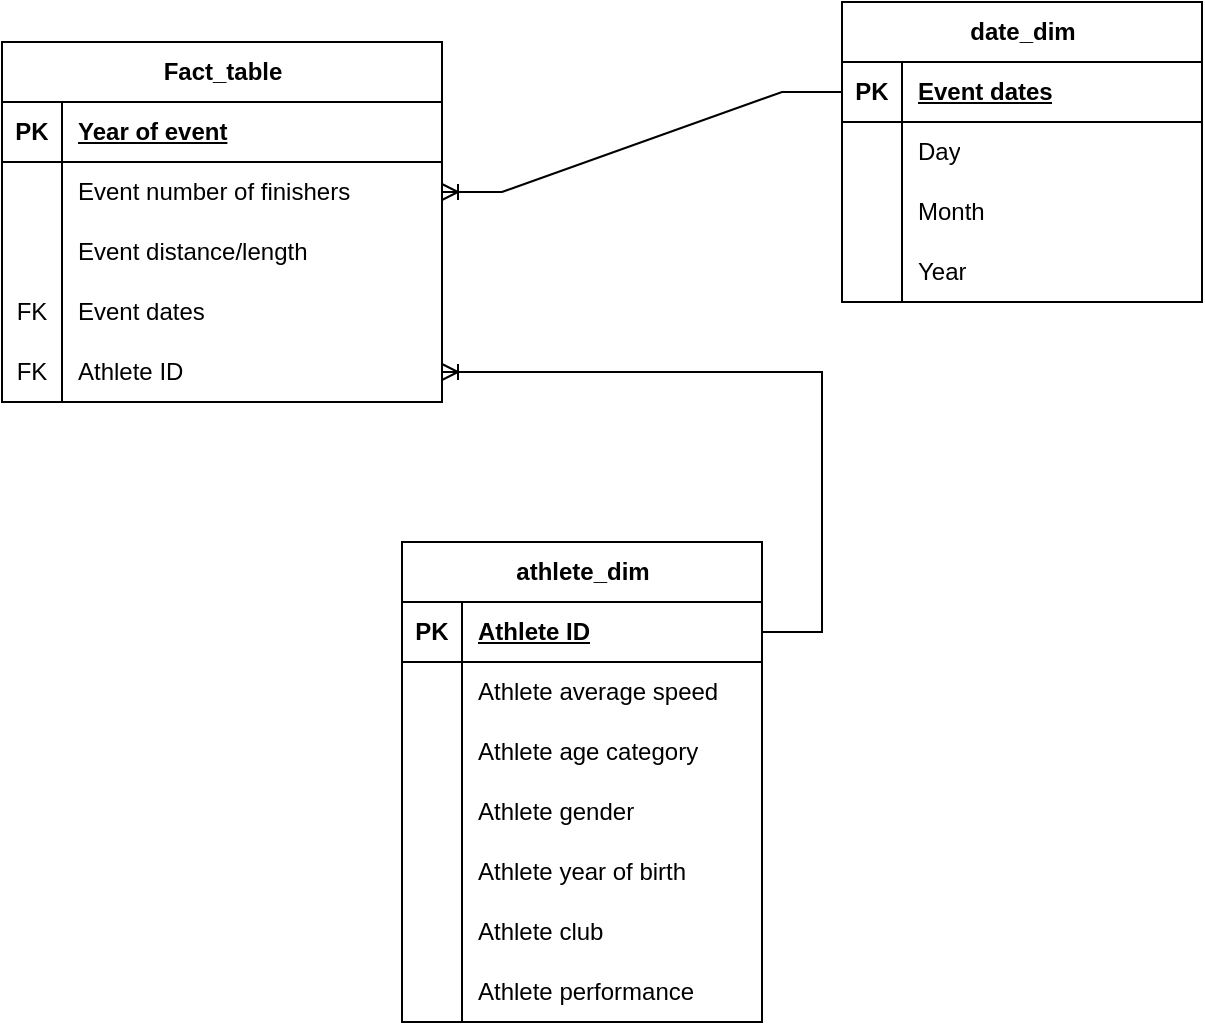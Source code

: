 <mxfile version="24.5.1" type="github">
  <diagram id="R2lEEEUBdFMjLlhIrx00" name="Page-1">
    <mxGraphModel dx="1674" dy="784" grid="1" gridSize="10" guides="1" tooltips="1" connect="1" arrows="1" fold="1" page="1" pageScale="1" pageWidth="850" pageHeight="1100" math="0" shadow="0" extFonts="Permanent Marker^https://fonts.googleapis.com/css?family=Permanent+Marker">
      <root>
        <mxCell id="0" />
        <mxCell id="1" parent="0" />
        <mxCell id="h6PJKwzIej8ZUq7lIwA2-9" value="Fact_table" style="shape=table;startSize=30;container=1;collapsible=1;childLayout=tableLayout;fixedRows=1;rowLines=0;fontStyle=1;align=center;resizeLast=1;html=1;" vertex="1" parent="1">
          <mxGeometry x="170" y="300" width="220" height="180" as="geometry" />
        </mxCell>
        <mxCell id="h6PJKwzIej8ZUq7lIwA2-10" value="" style="shape=tableRow;horizontal=0;startSize=0;swimlaneHead=0;swimlaneBody=0;fillColor=none;collapsible=0;dropTarget=0;points=[[0,0.5],[1,0.5]];portConstraint=eastwest;top=0;left=0;right=0;bottom=1;" vertex="1" parent="h6PJKwzIej8ZUq7lIwA2-9">
          <mxGeometry y="30" width="220" height="30" as="geometry" />
        </mxCell>
        <mxCell id="h6PJKwzIej8ZUq7lIwA2-11" value="PK" style="shape=partialRectangle;connectable=0;fillColor=none;top=0;left=0;bottom=0;right=0;fontStyle=1;overflow=hidden;whiteSpace=wrap;html=1;" vertex="1" parent="h6PJKwzIej8ZUq7lIwA2-10">
          <mxGeometry width="30" height="30" as="geometry">
            <mxRectangle width="30" height="30" as="alternateBounds" />
          </mxGeometry>
        </mxCell>
        <mxCell id="h6PJKwzIej8ZUq7lIwA2-12" value="Year of event" style="shape=partialRectangle;connectable=0;fillColor=none;top=0;left=0;bottom=0;right=0;align=left;spacingLeft=6;fontStyle=5;overflow=hidden;whiteSpace=wrap;html=1;" vertex="1" parent="h6PJKwzIej8ZUq7lIwA2-10">
          <mxGeometry x="30" width="190" height="30" as="geometry">
            <mxRectangle width="190" height="30" as="alternateBounds" />
          </mxGeometry>
        </mxCell>
        <mxCell id="h6PJKwzIej8ZUq7lIwA2-13" value="" style="shape=tableRow;horizontal=0;startSize=0;swimlaneHead=0;swimlaneBody=0;fillColor=none;collapsible=0;dropTarget=0;points=[[0,0.5],[1,0.5]];portConstraint=eastwest;top=0;left=0;right=0;bottom=0;" vertex="1" parent="h6PJKwzIej8ZUq7lIwA2-9">
          <mxGeometry y="60" width="220" height="30" as="geometry" />
        </mxCell>
        <mxCell id="h6PJKwzIej8ZUq7lIwA2-14" value="" style="shape=partialRectangle;connectable=0;fillColor=none;top=0;left=0;bottom=0;right=0;editable=1;overflow=hidden;whiteSpace=wrap;html=1;" vertex="1" parent="h6PJKwzIej8ZUq7lIwA2-13">
          <mxGeometry width="30" height="30" as="geometry">
            <mxRectangle width="30" height="30" as="alternateBounds" />
          </mxGeometry>
        </mxCell>
        <mxCell id="h6PJKwzIej8ZUq7lIwA2-15" value="Event number of finishers" style="shape=partialRectangle;connectable=0;fillColor=none;top=0;left=0;bottom=0;right=0;align=left;spacingLeft=6;overflow=hidden;whiteSpace=wrap;html=1;" vertex="1" parent="h6PJKwzIej8ZUq7lIwA2-13">
          <mxGeometry x="30" width="190" height="30" as="geometry">
            <mxRectangle width="190" height="30" as="alternateBounds" />
          </mxGeometry>
        </mxCell>
        <mxCell id="h6PJKwzIej8ZUq7lIwA2-16" value="" style="shape=tableRow;horizontal=0;startSize=0;swimlaneHead=0;swimlaneBody=0;fillColor=none;collapsible=0;dropTarget=0;points=[[0,0.5],[1,0.5]];portConstraint=eastwest;top=0;left=0;right=0;bottom=0;" vertex="1" parent="h6PJKwzIej8ZUq7lIwA2-9">
          <mxGeometry y="90" width="220" height="30" as="geometry" />
        </mxCell>
        <mxCell id="h6PJKwzIej8ZUq7lIwA2-17" value="" style="shape=partialRectangle;connectable=0;fillColor=none;top=0;left=0;bottom=0;right=0;editable=1;overflow=hidden;whiteSpace=wrap;html=1;" vertex="1" parent="h6PJKwzIej8ZUq7lIwA2-16">
          <mxGeometry width="30" height="30" as="geometry">
            <mxRectangle width="30" height="30" as="alternateBounds" />
          </mxGeometry>
        </mxCell>
        <mxCell id="h6PJKwzIej8ZUq7lIwA2-18" value="Event distance/length" style="shape=partialRectangle;connectable=0;fillColor=none;top=0;left=0;bottom=0;right=0;align=left;spacingLeft=6;overflow=hidden;whiteSpace=wrap;html=1;" vertex="1" parent="h6PJKwzIej8ZUq7lIwA2-16">
          <mxGeometry x="30" width="190" height="30" as="geometry">
            <mxRectangle width="190" height="30" as="alternateBounds" />
          </mxGeometry>
        </mxCell>
        <mxCell id="h6PJKwzIej8ZUq7lIwA2-19" value="" style="shape=tableRow;horizontal=0;startSize=0;swimlaneHead=0;swimlaneBody=0;fillColor=none;collapsible=0;dropTarget=0;points=[[0,0.5],[1,0.5]];portConstraint=eastwest;top=0;left=0;right=0;bottom=0;" vertex="1" parent="h6PJKwzIej8ZUq7lIwA2-9">
          <mxGeometry y="120" width="220" height="30" as="geometry" />
        </mxCell>
        <mxCell id="h6PJKwzIej8ZUq7lIwA2-20" value="FK" style="shape=partialRectangle;connectable=0;fillColor=none;top=0;left=0;bottom=0;right=0;editable=1;overflow=hidden;whiteSpace=wrap;html=1;" vertex="1" parent="h6PJKwzIej8ZUq7lIwA2-19">
          <mxGeometry width="30" height="30" as="geometry">
            <mxRectangle width="30" height="30" as="alternateBounds" />
          </mxGeometry>
        </mxCell>
        <mxCell id="h6PJKwzIej8ZUq7lIwA2-21" value="Event dates" style="shape=partialRectangle;connectable=0;fillColor=none;top=0;left=0;bottom=0;right=0;align=left;spacingLeft=6;overflow=hidden;whiteSpace=wrap;html=1;" vertex="1" parent="h6PJKwzIej8ZUq7lIwA2-19">
          <mxGeometry x="30" width="190" height="30" as="geometry">
            <mxRectangle width="190" height="30" as="alternateBounds" />
          </mxGeometry>
        </mxCell>
        <mxCell id="h6PJKwzIej8ZUq7lIwA2-40" style="shape=tableRow;horizontal=0;startSize=0;swimlaneHead=0;swimlaneBody=0;fillColor=none;collapsible=0;dropTarget=0;points=[[0,0.5],[1,0.5]];portConstraint=eastwest;top=0;left=0;right=0;bottom=0;" vertex="1" parent="h6PJKwzIej8ZUq7lIwA2-9">
          <mxGeometry y="150" width="220" height="30" as="geometry" />
        </mxCell>
        <mxCell id="h6PJKwzIej8ZUq7lIwA2-41" value="FK" style="shape=partialRectangle;connectable=0;fillColor=none;top=0;left=0;bottom=0;right=0;editable=1;overflow=hidden;whiteSpace=wrap;html=1;" vertex="1" parent="h6PJKwzIej8ZUq7lIwA2-40">
          <mxGeometry width="30" height="30" as="geometry">
            <mxRectangle width="30" height="30" as="alternateBounds" />
          </mxGeometry>
        </mxCell>
        <mxCell id="h6PJKwzIej8ZUq7lIwA2-42" value="Athlete ID" style="shape=partialRectangle;connectable=0;fillColor=none;top=0;left=0;bottom=0;right=0;align=left;spacingLeft=6;overflow=hidden;whiteSpace=wrap;html=1;" vertex="1" parent="h6PJKwzIej8ZUq7lIwA2-40">
          <mxGeometry x="30" width="190" height="30" as="geometry">
            <mxRectangle width="190" height="30" as="alternateBounds" />
          </mxGeometry>
        </mxCell>
        <mxCell id="h6PJKwzIej8ZUq7lIwA2-48" value="athlete_dim" style="shape=table;startSize=30;container=1;collapsible=1;childLayout=tableLayout;fixedRows=1;rowLines=0;fontStyle=1;align=center;resizeLast=1;html=1;" vertex="1" parent="1">
          <mxGeometry x="370" y="550" width="180" height="240" as="geometry" />
        </mxCell>
        <mxCell id="h6PJKwzIej8ZUq7lIwA2-49" value="" style="shape=tableRow;horizontal=0;startSize=0;swimlaneHead=0;swimlaneBody=0;fillColor=none;collapsible=0;dropTarget=0;points=[[0,0.5],[1,0.5]];portConstraint=eastwest;top=0;left=0;right=0;bottom=1;" vertex="1" parent="h6PJKwzIej8ZUq7lIwA2-48">
          <mxGeometry y="30" width="180" height="30" as="geometry" />
        </mxCell>
        <mxCell id="h6PJKwzIej8ZUq7lIwA2-50" value="PK" style="shape=partialRectangle;connectable=0;fillColor=none;top=0;left=0;bottom=0;right=0;fontStyle=1;overflow=hidden;whiteSpace=wrap;html=1;" vertex="1" parent="h6PJKwzIej8ZUq7lIwA2-49">
          <mxGeometry width="30" height="30" as="geometry">
            <mxRectangle width="30" height="30" as="alternateBounds" />
          </mxGeometry>
        </mxCell>
        <mxCell id="h6PJKwzIej8ZUq7lIwA2-51" value="Athlete ID" style="shape=partialRectangle;connectable=0;fillColor=none;top=0;left=0;bottom=0;right=0;align=left;spacingLeft=6;fontStyle=5;overflow=hidden;whiteSpace=wrap;html=1;" vertex="1" parent="h6PJKwzIej8ZUq7lIwA2-49">
          <mxGeometry x="30" width="150" height="30" as="geometry">
            <mxRectangle width="150" height="30" as="alternateBounds" />
          </mxGeometry>
        </mxCell>
        <mxCell id="h6PJKwzIej8ZUq7lIwA2-52" value="" style="shape=tableRow;horizontal=0;startSize=0;swimlaneHead=0;swimlaneBody=0;fillColor=none;collapsible=0;dropTarget=0;points=[[0,0.5],[1,0.5]];portConstraint=eastwest;top=0;left=0;right=0;bottom=0;" vertex="1" parent="h6PJKwzIej8ZUq7lIwA2-48">
          <mxGeometry y="60" width="180" height="30" as="geometry" />
        </mxCell>
        <mxCell id="h6PJKwzIej8ZUq7lIwA2-53" value="" style="shape=partialRectangle;connectable=0;fillColor=none;top=0;left=0;bottom=0;right=0;editable=1;overflow=hidden;whiteSpace=wrap;html=1;" vertex="1" parent="h6PJKwzIej8ZUq7lIwA2-52">
          <mxGeometry width="30" height="30" as="geometry">
            <mxRectangle width="30" height="30" as="alternateBounds" />
          </mxGeometry>
        </mxCell>
        <mxCell id="h6PJKwzIej8ZUq7lIwA2-54" value="Athlete average speed" style="shape=partialRectangle;connectable=0;fillColor=none;top=0;left=0;bottom=0;right=0;align=left;spacingLeft=6;overflow=hidden;whiteSpace=wrap;html=1;" vertex="1" parent="h6PJKwzIej8ZUq7lIwA2-52">
          <mxGeometry x="30" width="150" height="30" as="geometry">
            <mxRectangle width="150" height="30" as="alternateBounds" />
          </mxGeometry>
        </mxCell>
        <mxCell id="h6PJKwzIej8ZUq7lIwA2-55" value="" style="shape=tableRow;horizontal=0;startSize=0;swimlaneHead=0;swimlaneBody=0;fillColor=none;collapsible=0;dropTarget=0;points=[[0,0.5],[1,0.5]];portConstraint=eastwest;top=0;left=0;right=0;bottom=0;" vertex="1" parent="h6PJKwzIej8ZUq7lIwA2-48">
          <mxGeometry y="90" width="180" height="30" as="geometry" />
        </mxCell>
        <mxCell id="h6PJKwzIej8ZUq7lIwA2-56" value="" style="shape=partialRectangle;connectable=0;fillColor=none;top=0;left=0;bottom=0;right=0;editable=1;overflow=hidden;whiteSpace=wrap;html=1;" vertex="1" parent="h6PJKwzIej8ZUq7lIwA2-55">
          <mxGeometry width="30" height="30" as="geometry">
            <mxRectangle width="30" height="30" as="alternateBounds" />
          </mxGeometry>
        </mxCell>
        <mxCell id="h6PJKwzIej8ZUq7lIwA2-57" value="Athlete age category" style="shape=partialRectangle;connectable=0;fillColor=none;top=0;left=0;bottom=0;right=0;align=left;spacingLeft=6;overflow=hidden;whiteSpace=wrap;html=1;" vertex="1" parent="h6PJKwzIej8ZUq7lIwA2-55">
          <mxGeometry x="30" width="150" height="30" as="geometry">
            <mxRectangle width="150" height="30" as="alternateBounds" />
          </mxGeometry>
        </mxCell>
        <mxCell id="h6PJKwzIej8ZUq7lIwA2-58" value="" style="shape=tableRow;horizontal=0;startSize=0;swimlaneHead=0;swimlaneBody=0;fillColor=none;collapsible=0;dropTarget=0;points=[[0,0.5],[1,0.5]];portConstraint=eastwest;top=0;left=0;right=0;bottom=0;" vertex="1" parent="h6PJKwzIej8ZUq7lIwA2-48">
          <mxGeometry y="120" width="180" height="30" as="geometry" />
        </mxCell>
        <mxCell id="h6PJKwzIej8ZUq7lIwA2-59" value="" style="shape=partialRectangle;connectable=0;fillColor=none;top=0;left=0;bottom=0;right=0;editable=1;overflow=hidden;whiteSpace=wrap;html=1;" vertex="1" parent="h6PJKwzIej8ZUq7lIwA2-58">
          <mxGeometry width="30" height="30" as="geometry">
            <mxRectangle width="30" height="30" as="alternateBounds" />
          </mxGeometry>
        </mxCell>
        <mxCell id="h6PJKwzIej8ZUq7lIwA2-60" value="Athlete gender" style="shape=partialRectangle;connectable=0;fillColor=none;top=0;left=0;bottom=0;right=0;align=left;spacingLeft=6;overflow=hidden;whiteSpace=wrap;html=1;" vertex="1" parent="h6PJKwzIej8ZUq7lIwA2-58">
          <mxGeometry x="30" width="150" height="30" as="geometry">
            <mxRectangle width="150" height="30" as="alternateBounds" />
          </mxGeometry>
        </mxCell>
        <mxCell id="h6PJKwzIej8ZUq7lIwA2-68" style="shape=tableRow;horizontal=0;startSize=0;swimlaneHead=0;swimlaneBody=0;fillColor=none;collapsible=0;dropTarget=0;points=[[0,0.5],[1,0.5]];portConstraint=eastwest;top=0;left=0;right=0;bottom=0;" vertex="1" parent="h6PJKwzIej8ZUq7lIwA2-48">
          <mxGeometry y="150" width="180" height="30" as="geometry" />
        </mxCell>
        <mxCell id="h6PJKwzIej8ZUq7lIwA2-69" style="shape=partialRectangle;connectable=0;fillColor=none;top=0;left=0;bottom=0;right=0;editable=1;overflow=hidden;whiteSpace=wrap;html=1;" vertex="1" parent="h6PJKwzIej8ZUq7lIwA2-68">
          <mxGeometry width="30" height="30" as="geometry">
            <mxRectangle width="30" height="30" as="alternateBounds" />
          </mxGeometry>
        </mxCell>
        <mxCell id="h6PJKwzIej8ZUq7lIwA2-70" value="Athlete year of birth" style="shape=partialRectangle;connectable=0;fillColor=none;top=0;left=0;bottom=0;right=0;align=left;spacingLeft=6;overflow=hidden;whiteSpace=wrap;html=1;" vertex="1" parent="h6PJKwzIej8ZUq7lIwA2-68">
          <mxGeometry x="30" width="150" height="30" as="geometry">
            <mxRectangle width="150" height="30" as="alternateBounds" />
          </mxGeometry>
        </mxCell>
        <mxCell id="h6PJKwzIej8ZUq7lIwA2-71" style="shape=tableRow;horizontal=0;startSize=0;swimlaneHead=0;swimlaneBody=0;fillColor=none;collapsible=0;dropTarget=0;points=[[0,0.5],[1,0.5]];portConstraint=eastwest;top=0;left=0;right=0;bottom=0;" vertex="1" parent="h6PJKwzIej8ZUq7lIwA2-48">
          <mxGeometry y="180" width="180" height="30" as="geometry" />
        </mxCell>
        <mxCell id="h6PJKwzIej8ZUq7lIwA2-72" style="shape=partialRectangle;connectable=0;fillColor=none;top=0;left=0;bottom=0;right=0;editable=1;overflow=hidden;whiteSpace=wrap;html=1;" vertex="1" parent="h6PJKwzIej8ZUq7lIwA2-71">
          <mxGeometry width="30" height="30" as="geometry">
            <mxRectangle width="30" height="30" as="alternateBounds" />
          </mxGeometry>
        </mxCell>
        <mxCell id="h6PJKwzIej8ZUq7lIwA2-73" value="Athlete club" style="shape=partialRectangle;connectable=0;fillColor=none;top=0;left=0;bottom=0;right=0;align=left;spacingLeft=6;overflow=hidden;whiteSpace=wrap;html=1;" vertex="1" parent="h6PJKwzIej8ZUq7lIwA2-71">
          <mxGeometry x="30" width="150" height="30" as="geometry">
            <mxRectangle width="150" height="30" as="alternateBounds" />
          </mxGeometry>
        </mxCell>
        <mxCell id="h6PJKwzIej8ZUq7lIwA2-74" style="shape=tableRow;horizontal=0;startSize=0;swimlaneHead=0;swimlaneBody=0;fillColor=none;collapsible=0;dropTarget=0;points=[[0,0.5],[1,0.5]];portConstraint=eastwest;top=0;left=0;right=0;bottom=0;" vertex="1" parent="h6PJKwzIej8ZUq7lIwA2-48">
          <mxGeometry y="210" width="180" height="30" as="geometry" />
        </mxCell>
        <mxCell id="h6PJKwzIej8ZUq7lIwA2-75" style="shape=partialRectangle;connectable=0;fillColor=none;top=0;left=0;bottom=0;right=0;editable=1;overflow=hidden;whiteSpace=wrap;html=1;" vertex="1" parent="h6PJKwzIej8ZUq7lIwA2-74">
          <mxGeometry width="30" height="30" as="geometry">
            <mxRectangle width="30" height="30" as="alternateBounds" />
          </mxGeometry>
        </mxCell>
        <mxCell id="h6PJKwzIej8ZUq7lIwA2-76" value="Athlete performance" style="shape=partialRectangle;connectable=0;fillColor=none;top=0;left=0;bottom=0;right=0;align=left;spacingLeft=6;overflow=hidden;whiteSpace=wrap;html=1;" vertex="1" parent="h6PJKwzIej8ZUq7lIwA2-74">
          <mxGeometry x="30" width="150" height="30" as="geometry">
            <mxRectangle width="150" height="30" as="alternateBounds" />
          </mxGeometry>
        </mxCell>
        <mxCell id="h6PJKwzIej8ZUq7lIwA2-64" value="" style="edgeStyle=entityRelationEdgeStyle;fontSize=12;html=1;endArrow=ERoneToMany;rounded=0;" edge="1" parent="1" source="h6PJKwzIej8ZUq7lIwA2-49" target="h6PJKwzIej8ZUq7lIwA2-40">
          <mxGeometry width="100" height="100" relative="1" as="geometry">
            <mxPoint x="500" y="930" as="sourcePoint" />
            <mxPoint x="600" y="830" as="targetPoint" />
          </mxGeometry>
        </mxCell>
        <mxCell id="h6PJKwzIej8ZUq7lIwA2-77" value="date_dim" style="shape=table;startSize=30;container=1;collapsible=1;childLayout=tableLayout;fixedRows=1;rowLines=0;fontStyle=1;align=center;resizeLast=1;html=1;" vertex="1" parent="1">
          <mxGeometry x="590" y="280" width="180" height="150" as="geometry" />
        </mxCell>
        <mxCell id="h6PJKwzIej8ZUq7lIwA2-78" value="" style="shape=tableRow;horizontal=0;startSize=0;swimlaneHead=0;swimlaneBody=0;fillColor=none;collapsible=0;dropTarget=0;points=[[0,0.5],[1,0.5]];portConstraint=eastwest;top=0;left=0;right=0;bottom=1;" vertex="1" parent="h6PJKwzIej8ZUq7lIwA2-77">
          <mxGeometry y="30" width="180" height="30" as="geometry" />
        </mxCell>
        <mxCell id="h6PJKwzIej8ZUq7lIwA2-79" value="PK" style="shape=partialRectangle;connectable=0;fillColor=none;top=0;left=0;bottom=0;right=0;fontStyle=1;overflow=hidden;whiteSpace=wrap;html=1;" vertex="1" parent="h6PJKwzIej8ZUq7lIwA2-78">
          <mxGeometry width="30" height="30" as="geometry">
            <mxRectangle width="30" height="30" as="alternateBounds" />
          </mxGeometry>
        </mxCell>
        <mxCell id="h6PJKwzIej8ZUq7lIwA2-80" value="Event dates" style="shape=partialRectangle;connectable=0;fillColor=none;top=0;left=0;bottom=0;right=0;align=left;spacingLeft=6;fontStyle=5;overflow=hidden;whiteSpace=wrap;html=1;" vertex="1" parent="h6PJKwzIej8ZUq7lIwA2-78">
          <mxGeometry x="30" width="150" height="30" as="geometry">
            <mxRectangle width="150" height="30" as="alternateBounds" />
          </mxGeometry>
        </mxCell>
        <mxCell id="h6PJKwzIej8ZUq7lIwA2-81" value="" style="shape=tableRow;horizontal=0;startSize=0;swimlaneHead=0;swimlaneBody=0;fillColor=none;collapsible=0;dropTarget=0;points=[[0,0.5],[1,0.5]];portConstraint=eastwest;top=0;left=0;right=0;bottom=0;" vertex="1" parent="h6PJKwzIej8ZUq7lIwA2-77">
          <mxGeometry y="60" width="180" height="30" as="geometry" />
        </mxCell>
        <mxCell id="h6PJKwzIej8ZUq7lIwA2-82" value="" style="shape=partialRectangle;connectable=0;fillColor=none;top=0;left=0;bottom=0;right=0;editable=1;overflow=hidden;whiteSpace=wrap;html=1;" vertex="1" parent="h6PJKwzIej8ZUq7lIwA2-81">
          <mxGeometry width="30" height="30" as="geometry">
            <mxRectangle width="30" height="30" as="alternateBounds" />
          </mxGeometry>
        </mxCell>
        <mxCell id="h6PJKwzIej8ZUq7lIwA2-83" value="Day" style="shape=partialRectangle;connectable=0;fillColor=none;top=0;left=0;bottom=0;right=0;align=left;spacingLeft=6;overflow=hidden;whiteSpace=wrap;html=1;" vertex="1" parent="h6PJKwzIej8ZUq7lIwA2-81">
          <mxGeometry x="30" width="150" height="30" as="geometry">
            <mxRectangle width="150" height="30" as="alternateBounds" />
          </mxGeometry>
        </mxCell>
        <mxCell id="h6PJKwzIej8ZUq7lIwA2-84" value="" style="shape=tableRow;horizontal=0;startSize=0;swimlaneHead=0;swimlaneBody=0;fillColor=none;collapsible=0;dropTarget=0;points=[[0,0.5],[1,0.5]];portConstraint=eastwest;top=0;left=0;right=0;bottom=0;" vertex="1" parent="h6PJKwzIej8ZUq7lIwA2-77">
          <mxGeometry y="90" width="180" height="30" as="geometry" />
        </mxCell>
        <mxCell id="h6PJKwzIej8ZUq7lIwA2-85" value="" style="shape=partialRectangle;connectable=0;fillColor=none;top=0;left=0;bottom=0;right=0;editable=1;overflow=hidden;whiteSpace=wrap;html=1;" vertex="1" parent="h6PJKwzIej8ZUq7lIwA2-84">
          <mxGeometry width="30" height="30" as="geometry">
            <mxRectangle width="30" height="30" as="alternateBounds" />
          </mxGeometry>
        </mxCell>
        <mxCell id="h6PJKwzIej8ZUq7lIwA2-86" value="Month" style="shape=partialRectangle;connectable=0;fillColor=none;top=0;left=0;bottom=0;right=0;align=left;spacingLeft=6;overflow=hidden;whiteSpace=wrap;html=1;" vertex="1" parent="h6PJKwzIej8ZUq7lIwA2-84">
          <mxGeometry x="30" width="150" height="30" as="geometry">
            <mxRectangle width="150" height="30" as="alternateBounds" />
          </mxGeometry>
        </mxCell>
        <mxCell id="h6PJKwzIej8ZUq7lIwA2-87" value="" style="shape=tableRow;horizontal=0;startSize=0;swimlaneHead=0;swimlaneBody=0;fillColor=none;collapsible=0;dropTarget=0;points=[[0,0.5],[1,0.5]];portConstraint=eastwest;top=0;left=0;right=0;bottom=0;" vertex="1" parent="h6PJKwzIej8ZUq7lIwA2-77">
          <mxGeometry y="120" width="180" height="30" as="geometry" />
        </mxCell>
        <mxCell id="h6PJKwzIej8ZUq7lIwA2-88" value="" style="shape=partialRectangle;connectable=0;fillColor=none;top=0;left=0;bottom=0;right=0;editable=1;overflow=hidden;whiteSpace=wrap;html=1;" vertex="1" parent="h6PJKwzIej8ZUq7lIwA2-87">
          <mxGeometry width="30" height="30" as="geometry">
            <mxRectangle width="30" height="30" as="alternateBounds" />
          </mxGeometry>
        </mxCell>
        <mxCell id="h6PJKwzIej8ZUq7lIwA2-89" value="Year" style="shape=partialRectangle;connectable=0;fillColor=none;top=0;left=0;bottom=0;right=0;align=left;spacingLeft=6;overflow=hidden;whiteSpace=wrap;html=1;" vertex="1" parent="h6PJKwzIej8ZUq7lIwA2-87">
          <mxGeometry x="30" width="150" height="30" as="geometry">
            <mxRectangle width="150" height="30" as="alternateBounds" />
          </mxGeometry>
        </mxCell>
        <mxCell id="h6PJKwzIej8ZUq7lIwA2-90" value="" style="edgeStyle=entityRelationEdgeStyle;fontSize=12;html=1;endArrow=ERoneToMany;rounded=0;exitX=0;exitY=0.5;exitDx=0;exitDy=0;" edge="1" parent="1" source="h6PJKwzIej8ZUq7lIwA2-78" target="h6PJKwzIej8ZUq7lIwA2-13">
          <mxGeometry width="100" height="100" relative="1" as="geometry">
            <mxPoint x="440" y="650" as="sourcePoint" />
            <mxPoint x="540" y="550" as="targetPoint" />
          </mxGeometry>
        </mxCell>
      </root>
    </mxGraphModel>
  </diagram>
</mxfile>
